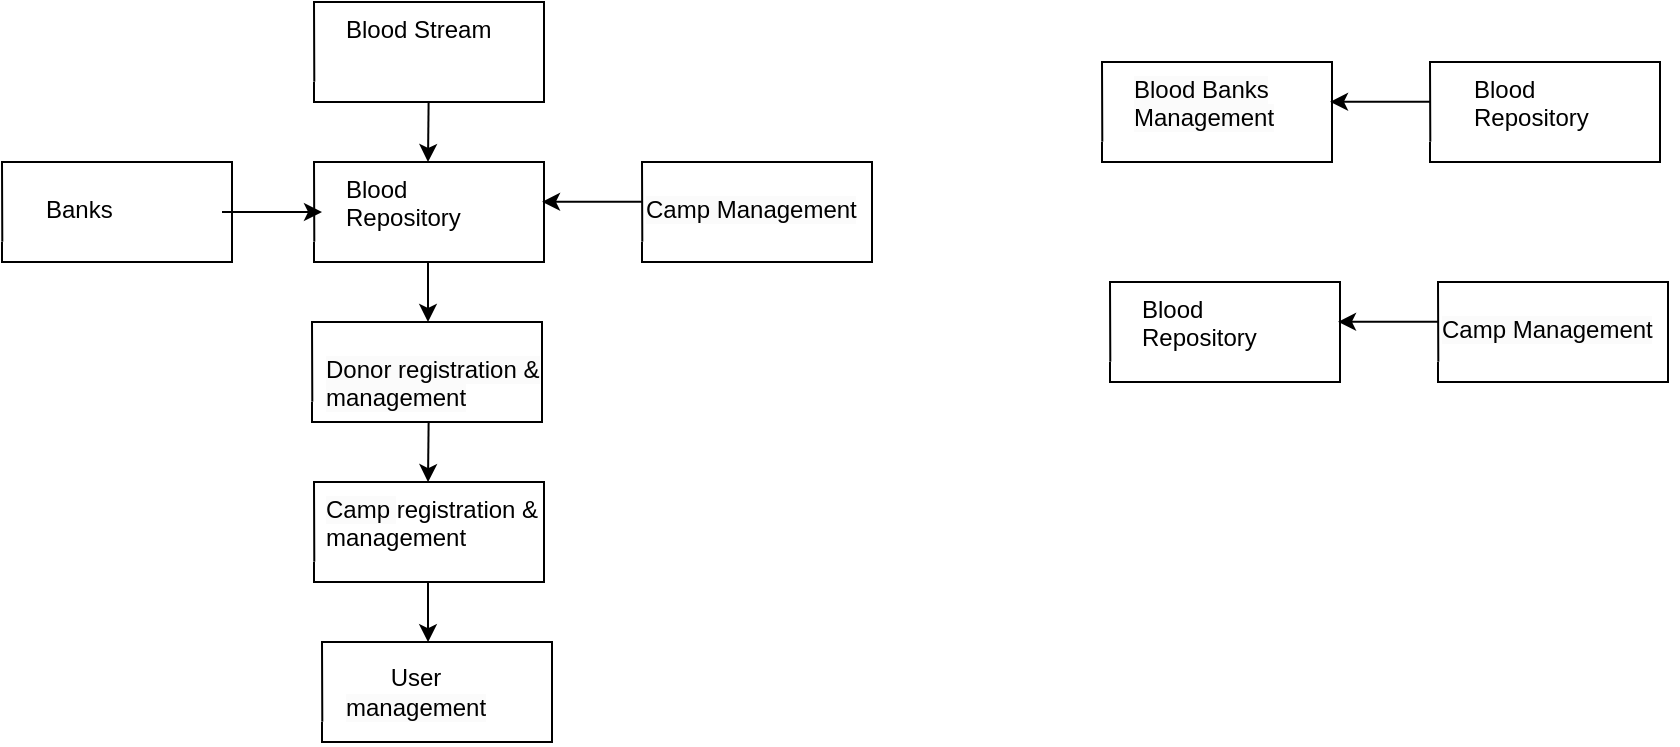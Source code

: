 <mxfile version="21.6.5" type="device">
  <diagram name="Page-1" id="vUFezW0hFR4hgfnJti9r">
    <mxGraphModel dx="1728" dy="1032" grid="1" gridSize="10" guides="1" tooltips="1" connect="1" arrows="1" fold="1" page="1" pageScale="1" pageWidth="3300" pageHeight="4681" math="0" shadow="0">
      <root>
        <mxCell id="0" />
        <mxCell id="1" parent="0" />
        <mxCell id="25o-_oxJIhMR6dy0qc0i-12" value="" style="endArrow=none;html=1;rounded=0;exitX=0.065;exitY=0.17;exitDx=0;exitDy=0;exitPerimeter=0;" parent="1" edge="1">
          <mxGeometry width="50" height="50" relative="1" as="geometry">
            <mxPoint x="355.15" y="429.9" as="sourcePoint" />
            <mxPoint x="355" y="430" as="targetPoint" />
            <Array as="points">
              <mxPoint x="355" y="390" />
              <mxPoint x="470" y="390" />
              <mxPoint x="470" y="440" />
              <mxPoint x="355" y="440" />
            </Array>
          </mxGeometry>
        </mxCell>
        <mxCell id="25o-_oxJIhMR6dy0qc0i-13" value="" style="endArrow=none;html=1;rounded=0;exitX=0.065;exitY=0.17;exitDx=0;exitDy=0;exitPerimeter=0;" parent="1" edge="1">
          <mxGeometry width="50" height="50" relative="1" as="geometry">
            <mxPoint x="356.15" y="509.9" as="sourcePoint" />
            <mxPoint x="356" y="510" as="targetPoint" />
            <Array as="points">
              <mxPoint x="356" y="470" />
              <mxPoint x="471" y="470" />
              <mxPoint x="471" y="520" />
              <mxPoint x="356" y="520" />
            </Array>
          </mxGeometry>
        </mxCell>
        <mxCell id="25o-_oxJIhMR6dy0qc0i-14" value="" style="endArrow=none;html=1;rounded=0;exitX=0.065;exitY=0.17;exitDx=0;exitDy=0;exitPerimeter=0;" parent="1" edge="1">
          <mxGeometry width="50" height="50" relative="1" as="geometry">
            <mxPoint x="360.15" y="589.9" as="sourcePoint" />
            <mxPoint x="360" y="590" as="targetPoint" />
            <Array as="points">
              <mxPoint x="360" y="550" />
              <mxPoint x="475" y="550" />
              <mxPoint x="475" y="590" />
              <mxPoint x="475" y="600" />
              <mxPoint x="360" y="600" />
            </Array>
          </mxGeometry>
        </mxCell>
        <mxCell id="25o-_oxJIhMR6dy0qc0i-17" value="" style="endArrow=none;html=1;rounded=0;exitX=0.065;exitY=0.17;exitDx=0;exitDy=0;exitPerimeter=0;" parent="1" edge="1">
          <mxGeometry width="50" height="50" relative="1" as="geometry">
            <mxPoint x="356.15" y="349.9" as="sourcePoint" />
            <mxPoint x="356" y="350" as="targetPoint" />
            <Array as="points">
              <mxPoint x="356" y="310" />
              <mxPoint x="471" y="310" />
              <mxPoint x="471" y="360" />
              <mxPoint x="356" y="360" />
            </Array>
          </mxGeometry>
        </mxCell>
        <mxCell id="25o-_oxJIhMR6dy0qc0i-18" value="" style="endArrow=none;html=1;rounded=0;exitX=0.065;exitY=0.17;exitDx=0;exitDy=0;exitPerimeter=0;" parent="1" edge="1">
          <mxGeometry width="50" height="50" relative="1" as="geometry">
            <mxPoint x="356.15" y="269.9" as="sourcePoint" />
            <mxPoint x="356" y="270" as="targetPoint" />
            <Array as="points">
              <mxPoint x="356" y="230" />
              <mxPoint x="471" y="230" />
              <mxPoint x="471" y="280" />
              <mxPoint x="356" y="280" />
            </Array>
          </mxGeometry>
        </mxCell>
        <mxCell id="25o-_oxJIhMR6dy0qc0i-19" value="" style="endArrow=none;html=1;rounded=0;exitX=0.065;exitY=0.17;exitDx=0;exitDy=0;exitPerimeter=0;" parent="1" edge="1">
          <mxGeometry width="50" height="50" relative="1" as="geometry">
            <mxPoint x="200.15" y="349.9" as="sourcePoint" />
            <mxPoint x="200" y="350" as="targetPoint" />
            <Array as="points">
              <mxPoint x="200" y="310" />
              <mxPoint x="315" y="310" />
              <mxPoint x="315" y="360" />
              <mxPoint x="200" y="360" />
            </Array>
          </mxGeometry>
        </mxCell>
        <mxCell id="25o-_oxJIhMR6dy0qc0i-20" value="" style="endArrow=none;html=1;rounded=0;exitX=0.065;exitY=0.17;exitDx=0;exitDy=0;exitPerimeter=0;" parent="1" edge="1">
          <mxGeometry width="50" height="50" relative="1" as="geometry">
            <mxPoint x="520.15" y="349.9" as="sourcePoint" />
            <mxPoint x="520" y="350" as="targetPoint" />
            <Array as="points">
              <mxPoint x="520" y="310" />
              <mxPoint x="635" y="310" />
              <mxPoint x="635" y="360" />
              <mxPoint x="520" y="360" />
            </Array>
          </mxGeometry>
        </mxCell>
        <mxCell id="25o-_oxJIhMR6dy0qc0i-22" value="Blood Stream" style="text;whiteSpace=wrap;" parent="1" vertex="1">
          <mxGeometry x="370" y="230" width="170" height="40" as="geometry" />
        </mxCell>
        <mxCell id="25o-_oxJIhMR6dy0qc0i-24" value="Banks" style="text;whiteSpace=wrap;" parent="1" vertex="1">
          <mxGeometry x="220" y="320" width="70" height="40" as="geometry" />
        </mxCell>
        <mxCell id="25o-_oxJIhMR6dy0qc0i-25" value="Blood Repository" style="text;whiteSpace=wrap;" parent="1" vertex="1">
          <mxGeometry x="370" y="310" width="70" height="40" as="geometry" />
        </mxCell>
        <mxCell id="25o-_oxJIhMR6dy0qc0i-29" value="&lt;span style=&quot;color: rgb(0, 0, 0); font-family: Helvetica; font-size: 12px; font-style: normal; font-variant-ligatures: normal; font-variant-caps: normal; font-weight: 400; letter-spacing: normal; orphans: 2; text-align: left; text-indent: 0px; text-transform: none; widows: 2; word-spacing: 0px; -webkit-text-stroke-width: 0px; background-color: rgb(251, 251, 251); text-decoration-thickness: initial; text-decoration-style: initial; text-decoration-color: initial; float: none; display: inline !important;&quot;&gt;Camp Management&lt;/span&gt;" style="text;whiteSpace=wrap;html=1;" parent="1" vertex="1">
          <mxGeometry x="520" y="320" width="120" height="40" as="geometry" />
        </mxCell>
        <mxCell id="25o-_oxJIhMR6dy0qc0i-30" value="&lt;span style=&quot;color: rgb(0, 0, 0); font-family: Helvetica; font-size: 12px; font-style: normal; font-variant-ligatures: normal; font-variant-caps: normal; font-weight: 400; letter-spacing: normal; orphans: 2; text-align: left; text-indent: 0px; text-transform: none; widows: 2; word-spacing: 0px; -webkit-text-stroke-width: 0px; background-color: rgb(251, 251, 251); text-decoration-thickness: initial; text-decoration-style: initial; text-decoration-color: initial; float: none; display: inline !important;&quot;&gt;Donor registration &amp;amp;&lt;br&gt;management&lt;br&gt;&lt;/span&gt;" style="text;whiteSpace=wrap;html=1;" parent="1" vertex="1">
          <mxGeometry x="360" y="400" width="120" height="40" as="geometry" />
        </mxCell>
        <mxCell id="25o-_oxJIhMR6dy0qc0i-31" value="&lt;span style=&quot;color: rgb(0, 0, 0); font-family: Helvetica; font-size: 12px; font-style: normal; font-variant-ligatures: normal; font-variant-caps: normal; font-weight: 400; letter-spacing: normal; orphans: 2; text-align: left; text-indent: 0px; text-transform: none; widows: 2; word-spacing: 0px; -webkit-text-stroke-width: 0px; background-color: rgb(251, 251, 251); text-decoration-thickness: initial; text-decoration-style: initial; text-decoration-color: initial; float: none; display: inline !important;&quot;&gt;Camp&amp;nbsp;&lt;/span&gt;registration &amp;amp;&lt;br style=&quot;border-color: var(--border-color);&quot;&gt;management" style="text;whiteSpace=wrap;html=1;" parent="1" vertex="1">
          <mxGeometry x="360" y="470" width="120" height="40" as="geometry" />
        </mxCell>
        <mxCell id="25o-_oxJIhMR6dy0qc0i-32" value="&lt;span style=&quot;color: rgb(0, 0, 0); font-family: Helvetica; font-size: 12px; font-style: normal; font-variant-ligatures: normal; font-variant-caps: normal; font-weight: 400; letter-spacing: normal; orphans: 2; text-indent: 0px; text-transform: none; widows: 2; word-spacing: 0px; -webkit-text-stroke-width: 0px; background-color: rgb(251, 251, 251); text-decoration-thickness: initial; text-decoration-style: initial; text-decoration-color: initial; float: none; display: inline !important;&quot;&gt;&lt;br&gt;&lt;div style=&quot;text-align: center;&quot;&gt;User&lt;/div&gt;&lt;/span&gt;&lt;span style=&quot;color: rgb(0, 0, 0); font-family: Helvetica; font-size: 12px; font-style: normal; font-variant-ligatures: normal; font-variant-caps: normal; font-weight: 400; letter-spacing: normal; orphans: 2; text-align: left; text-indent: 0px; text-transform: none; widows: 2; word-spacing: 0px; -webkit-text-stroke-width: 0px; background-color: rgb(251, 251, 251); text-decoration-thickness: initial; text-decoration-style: initial; text-decoration-color: initial; float: none; display: inline !important;&quot;&gt;management&lt;/span&gt;" style="text;whiteSpace=wrap;html=1;" parent="1" vertex="1">
          <mxGeometry x="370" y="540" width="100" height="50" as="geometry" />
        </mxCell>
        <mxCell id="25o-_oxJIhMR6dy0qc0i-33" value="" style="endArrow=classic;html=1;rounded=0;entryX=0.567;entryY=0.002;entryDx=0;entryDy=0;entryPerimeter=0;" parent="1" edge="1">
          <mxGeometry width="50" height="50" relative="1" as="geometry">
            <mxPoint x="413.31" y="279.92" as="sourcePoint" />
            <mxPoint x="413.0" y="310.0" as="targetPoint" />
          </mxGeometry>
        </mxCell>
        <mxCell id="25o-_oxJIhMR6dy0qc0i-34" value="" style="endArrow=classic;html=1;rounded=0;entryX=0.567;entryY=0.002;entryDx=0;entryDy=0;entryPerimeter=0;" parent="1" edge="1">
          <mxGeometry width="50" height="50" relative="1" as="geometry">
            <mxPoint x="413" y="360" as="sourcePoint" />
            <mxPoint x="413" y="390" as="targetPoint" />
          </mxGeometry>
        </mxCell>
        <mxCell id="25o-_oxJIhMR6dy0qc0i-35" value="" style="endArrow=classic;html=1;rounded=0;entryX=0.567;entryY=0.002;entryDx=0;entryDy=0;entryPerimeter=0;" parent="1" edge="1">
          <mxGeometry width="50" height="50" relative="1" as="geometry">
            <mxPoint x="413.31" y="440" as="sourcePoint" />
            <mxPoint x="413.0" y="470.08" as="targetPoint" />
          </mxGeometry>
        </mxCell>
        <mxCell id="25o-_oxJIhMR6dy0qc0i-36" value="" style="endArrow=classic;html=1;rounded=0;entryX=0.567;entryY=0.002;entryDx=0;entryDy=0;entryPerimeter=0;" parent="1" edge="1">
          <mxGeometry width="50" height="50" relative="1" as="geometry">
            <mxPoint x="413" y="520.08" as="sourcePoint" />
            <mxPoint x="413" y="550.08" as="targetPoint" />
          </mxGeometry>
        </mxCell>
        <mxCell id="beZ1T3Rg2i-ilVX0Do06-2" value="" style="endArrow=classic;html=1;rounded=0;" edge="1" parent="1">
          <mxGeometry width="50" height="50" relative="1" as="geometry">
            <mxPoint x="310" y="334.96" as="sourcePoint" />
            <mxPoint x="360" y="335" as="targetPoint" />
          </mxGeometry>
        </mxCell>
        <mxCell id="beZ1T3Rg2i-ilVX0Do06-3" value="" style="endArrow=classic;html=1;rounded=0;exitX=0;exitY=0.5;exitDx=0;exitDy=0;" edge="1" parent="1">
          <mxGeometry width="50" height="50" relative="1" as="geometry">
            <mxPoint x="520" y="329.9" as="sourcePoint" />
            <mxPoint x="470" y="329.9" as="targetPoint" />
          </mxGeometry>
        </mxCell>
        <mxCell id="beZ1T3Rg2i-ilVX0Do06-4" value="" style="endArrow=none;html=1;rounded=0;exitX=0.065;exitY=0.17;exitDx=0;exitDy=0;exitPerimeter=0;" edge="1" parent="1">
          <mxGeometry width="50" height="50" relative="1" as="geometry">
            <mxPoint x="750.15" y="299.9" as="sourcePoint" />
            <mxPoint x="750" y="300" as="targetPoint" />
            <Array as="points">
              <mxPoint x="750" y="260" />
              <mxPoint x="865" y="260" />
              <mxPoint x="865" y="310" />
              <mxPoint x="750" y="310" />
            </Array>
          </mxGeometry>
        </mxCell>
        <mxCell id="beZ1T3Rg2i-ilVX0Do06-6" value="" style="endArrow=none;html=1;rounded=0;exitX=0.065;exitY=0.17;exitDx=0;exitDy=0;exitPerimeter=0;" edge="1" parent="1">
          <mxGeometry width="50" height="50" relative="1" as="geometry">
            <mxPoint x="914.15" y="299.9" as="sourcePoint" />
            <mxPoint x="914" y="300" as="targetPoint" />
            <Array as="points">
              <mxPoint x="914" y="260" />
              <mxPoint x="1029" y="260" />
              <mxPoint x="1029" y="310" />
              <mxPoint x="914" y="310" />
            </Array>
          </mxGeometry>
        </mxCell>
        <mxCell id="beZ1T3Rg2i-ilVX0Do06-8" value="Blood Repository" style="text;whiteSpace=wrap;" vertex="1" parent="1">
          <mxGeometry x="934" y="260" width="70" height="40" as="geometry" />
        </mxCell>
        <mxCell id="beZ1T3Rg2i-ilVX0Do06-9" value="&lt;span style=&quot;color: rgb(0, 0, 0); font-family: Helvetica; font-size: 12px; font-style: normal; font-variant-ligatures: normal; font-variant-caps: normal; font-weight: 400; letter-spacing: normal; orphans: 2; text-align: left; text-indent: 0px; text-transform: none; widows: 2; word-spacing: 0px; -webkit-text-stroke-width: 0px; background-color: rgb(251, 251, 251); text-decoration-thickness: initial; text-decoration-style: initial; text-decoration-color: initial; float: none; display: inline !important;&quot;&gt;Blood Banks&lt;br&gt;Management&lt;/span&gt;" style="text;whiteSpace=wrap;html=1;" vertex="1" parent="1">
          <mxGeometry x="764" y="260" width="120" height="40" as="geometry" />
        </mxCell>
        <mxCell id="beZ1T3Rg2i-ilVX0Do06-12" value="" style="endArrow=classic;html=1;rounded=0;exitX=0;exitY=0.5;exitDx=0;exitDy=0;" edge="1" parent="1">
          <mxGeometry width="50" height="50" relative="1" as="geometry">
            <mxPoint x="914" y="279.9" as="sourcePoint" />
            <mxPoint x="864" y="279.9" as="targetPoint" />
          </mxGeometry>
        </mxCell>
        <mxCell id="beZ1T3Rg2i-ilVX0Do06-18" value="" style="endArrow=none;html=1;rounded=0;exitX=0.065;exitY=0.17;exitDx=0;exitDy=0;exitPerimeter=0;" edge="1" parent="1">
          <mxGeometry width="50" height="50" relative="1" as="geometry">
            <mxPoint x="754.15" y="409.9" as="sourcePoint" />
            <mxPoint x="754" y="410" as="targetPoint" />
            <Array as="points">
              <mxPoint x="754" y="370" />
              <mxPoint x="869" y="370" />
              <mxPoint x="869" y="420" />
              <mxPoint x="754" y="420" />
            </Array>
          </mxGeometry>
        </mxCell>
        <mxCell id="beZ1T3Rg2i-ilVX0Do06-19" value="" style="endArrow=none;html=1;rounded=0;exitX=0.065;exitY=0.17;exitDx=0;exitDy=0;exitPerimeter=0;" edge="1" parent="1">
          <mxGeometry width="50" height="50" relative="1" as="geometry">
            <mxPoint x="918.15" y="409.9" as="sourcePoint" />
            <mxPoint x="918" y="410" as="targetPoint" />
            <Array as="points">
              <mxPoint x="918" y="370" />
              <mxPoint x="1033" y="370" />
              <mxPoint x="1033" y="420" />
              <mxPoint x="918" y="420" />
            </Array>
          </mxGeometry>
        </mxCell>
        <mxCell id="beZ1T3Rg2i-ilVX0Do06-20" value="Blood Repository" style="text;whiteSpace=wrap;" vertex="1" parent="1">
          <mxGeometry x="768" y="370" width="70" height="40" as="geometry" />
        </mxCell>
        <mxCell id="beZ1T3Rg2i-ilVX0Do06-21" value="&lt;span style=&quot;color: rgb(0, 0, 0); font-family: Helvetica; font-size: 12px; font-style: normal; font-variant-ligatures: normal; font-variant-caps: normal; font-weight: 400; letter-spacing: normal; orphans: 2; text-align: left; text-indent: 0px; text-transform: none; widows: 2; word-spacing: 0px; -webkit-text-stroke-width: 0px; background-color: rgb(251, 251, 251); text-decoration-thickness: initial; text-decoration-style: initial; text-decoration-color: initial; float: none; display: inline !important;&quot;&gt;Camp Management&lt;/span&gt;" style="text;whiteSpace=wrap;html=1;" vertex="1" parent="1">
          <mxGeometry x="918" y="380" width="120" height="40" as="geometry" />
        </mxCell>
        <mxCell id="beZ1T3Rg2i-ilVX0Do06-22" value="" style="endArrow=classic;html=1;rounded=0;exitX=0;exitY=0.5;exitDx=0;exitDy=0;" edge="1" parent="1">
          <mxGeometry width="50" height="50" relative="1" as="geometry">
            <mxPoint x="918" y="389.9" as="sourcePoint" />
            <mxPoint x="868" y="389.9" as="targetPoint" />
          </mxGeometry>
        </mxCell>
      </root>
    </mxGraphModel>
  </diagram>
</mxfile>
